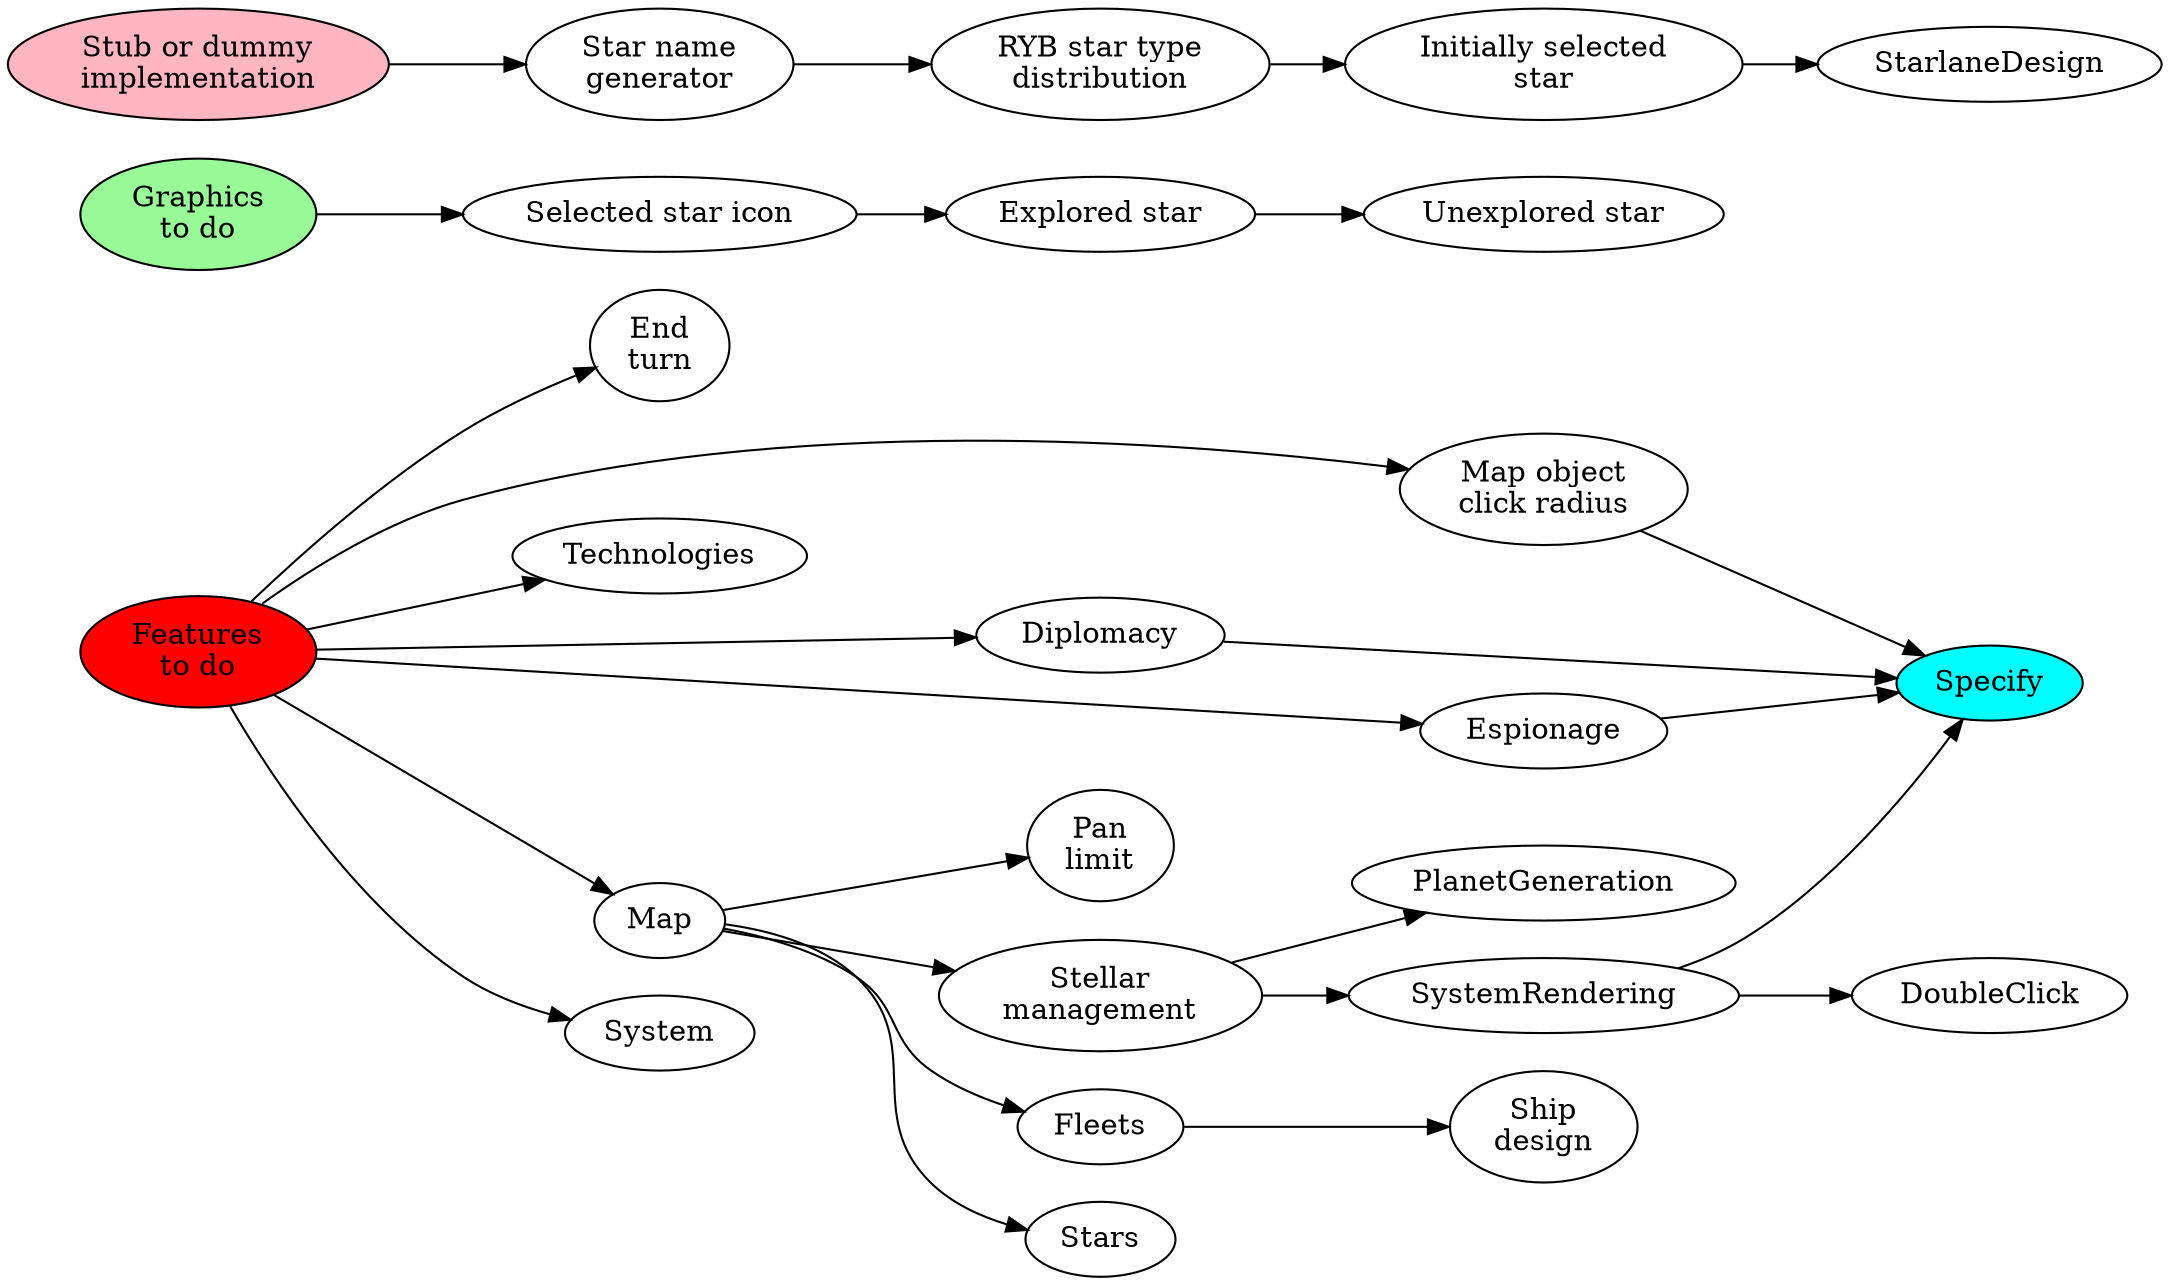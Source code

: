 digraph G {
	rankdir=LR;
	graph [dpi=200];
	
	todo [label="Features\nto do" style="filled" fillcolor="red"];
	
	EndTurn [label="End\nturn"];
	MapObjClick [label="Map object\nclick radius"];
	PanLimit [label="Pan\nlimit"];
	ShipDesign [label="Ship\ndesign"];
	Specify [style="filled" fillcolor="cyan"];
	StarAdmin [label="Stellar\nmanagement"];
	
	todo -> Technologies;
	todo -> Diplomacy -> Specify;
	todo -> Espionage -> Specify;
	todo -> EndTurn;
	todo -> MapObjClick -> Specify;
	
	todo -> Map -> Fleets -> ShipDesign;

	Map -> Stars;
	Map -> StarAdmin;
	Map -> PanLimit;
	StarAdmin -> PlanetGeneration;
	StarAdmin -> SystemRendering -> DoubleClick;
	SystemRendering -> Specify;
	
	todo -> System;
	
	
	graphics [label="Graphics\nto do" style="filled" fillcolor="palegreen"];

	ExploredStar [label="Explored star"];
	SelectedStarIcon [label="Selected star icon"];	
	UnexploredStar [label="Unexplored star"];		
	
	graphics -> SelectedStarIcon -> ExploredStar ->	UnexploredStar;

	
	stubs [label="Stub or dummy\nimplementation" style="filled" fillcolor="lightpink"];
	
	InitialSelection [label="Initially selected\nstar"];
	NameGenerator [label="Star name\ngenerator"];
	StarTypes [label="RYB star type\ndistribution"];
	
	stubs -> NameGenerator -> StarTypes -> InitialSelection -> StarlaneDesign;
}